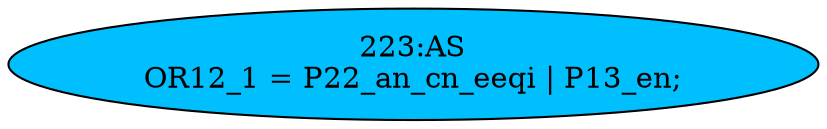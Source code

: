 strict digraph "" {
	node [label="\N"];
	"223:AS"	 [ast="<pyverilog.vparser.ast.Assign object at 0x7f14ceedf550>",
		def_var="['OR12_1']",
		fillcolor=deepskyblue,
		label="223:AS
OR12_1 = P22_an_cn_eeqi | P13_en;",
		statements="[]",
		style=filled,
		typ=Assign,
		use_var="['P22_an_cn_eeqi', 'P13_en']"];
}
